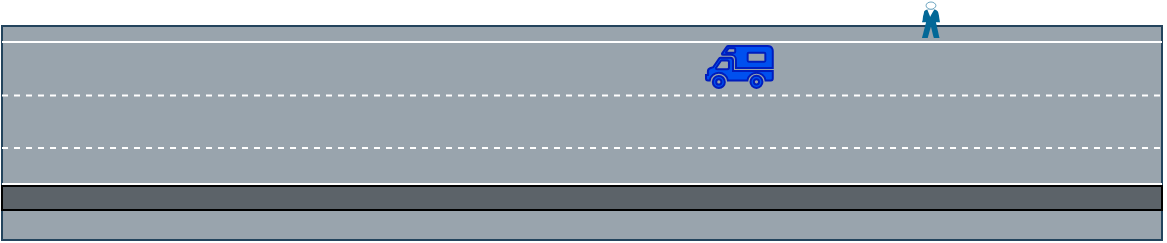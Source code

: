 <mxfile version="20.4.1" type="github">
  <diagram id="EkaKm7KtxDTICqI6jahp" name="第 1 页">
    <mxGraphModel dx="716" dy="399" grid="0" gridSize="10" guides="1" tooltips="1" connect="1" arrows="1" fold="1" page="1" pageScale="1" pageWidth="827" pageHeight="1169" math="0" shadow="0">
      <root>
        <mxCell id="0" />
        <mxCell id="1" parent="0" />
        <mxCell id="GCXEATkM0BUE0gOloB9m-1" value="" style="rounded=0;whiteSpace=wrap;html=1;fillColor=#99A4AD;strokeColor=#23445d;" vertex="1" parent="1">
          <mxGeometry x="100" y="233" width="580" height="107" as="geometry" />
        </mxCell>
        <mxCell id="GCXEATkM0BUE0gOloB9m-2" value="" style="endArrow=none;html=1;rounded=0;exitX=0;exitY=0.25;exitDx=0;exitDy=0;entryX=1;entryY=0.25;entryDx=0;entryDy=0;dashed=1;strokeColor=#FFFFFF;" edge="1" parent="1">
          <mxGeometry width="50" height="50" relative="1" as="geometry">
            <mxPoint x="100" y="267.75" as="sourcePoint" />
            <mxPoint x="680" y="267.75" as="targetPoint" />
            <Array as="points" />
          </mxGeometry>
        </mxCell>
        <mxCell id="GCXEATkM0BUE0gOloB9m-3" value="" style="endArrow=none;html=1;rounded=0;exitX=0;exitY=0.25;exitDx=0;exitDy=0;entryX=1;entryY=0.25;entryDx=0;entryDy=0;dashed=1;strokeColor=#FFFFFF;" edge="1" parent="1">
          <mxGeometry width="50" height="50" relative="1" as="geometry">
            <mxPoint x="100" y="294" as="sourcePoint" />
            <mxPoint x="680" y="294" as="targetPoint" />
            <Array as="points" />
          </mxGeometry>
        </mxCell>
        <mxCell id="GCXEATkM0BUE0gOloB9m-4" value="" style="endArrow=none;html=1;rounded=0;exitX=0;exitY=0.25;exitDx=0;exitDy=0;entryX=1;entryY=0.25;entryDx=0;entryDy=0;strokeColor=#FFFFFF;" edge="1" parent="1">
          <mxGeometry width="50" height="50" relative="1" as="geometry">
            <mxPoint x="100" y="312" as="sourcePoint" />
            <mxPoint x="680" y="312" as="targetPoint" />
            <Array as="points" />
          </mxGeometry>
        </mxCell>
        <mxCell id="GCXEATkM0BUE0gOloB9m-6" value="" style="rounded=0;whiteSpace=wrap;html=1;fillColor=#5C6369;" vertex="1" parent="1">
          <mxGeometry x="100" y="313" width="580" height="12" as="geometry" />
        </mxCell>
        <mxCell id="GCXEATkM0BUE0gOloB9m-7" value="" style="endArrow=none;html=1;rounded=0;exitX=0;exitY=0.25;exitDx=0;exitDy=0;entryX=1;entryY=0.25;entryDx=0;entryDy=0;strokeColor=#FFFFFF;" edge="1" parent="1">
          <mxGeometry width="50" height="50" relative="1" as="geometry">
            <mxPoint x="100" y="241" as="sourcePoint" />
            <mxPoint x="680" y="241" as="targetPoint" />
            <Array as="points" />
          </mxGeometry>
        </mxCell>
        <mxCell id="GCXEATkM0BUE0gOloB9m-9" value="" style="shape=image;html=1;verticalAlign=top;verticalLabelPosition=bottom;labelBackgroundColor=#ffffff;imageAspect=0;aspect=fixed;image=https://cdn4.iconfinder.com/data/icons/transportation-and-vehicle/128/Transportation_And_Vehicle_3-03-128.png;fillColor=#5C6369;imageBackground=none;imageBorder=none;sketch=0;movableLabel=0;" vertex="1" parent="1">
          <mxGeometry x="593" y="236" width="35" height="35" as="geometry" />
        </mxCell>
        <mxCell id="GCXEATkM0BUE0gOloB9m-10" value="" style="shape=image;html=1;verticalAlign=top;verticalLabelPosition=bottom;labelBackgroundColor=#ffffff;imageAspect=0;aspect=fixed;image=https://cdn4.iconfinder.com/data/icons/transportation-and-vehicle/128/Transportation_And_Vehicle_3-03-128.png;fillColor=#5C6369;imageBackground=none;imageBorder=none;sketch=0;movableLabel=0;" vertex="1" parent="1">
          <mxGeometry x="260" y="236" width="35" height="35" as="geometry" />
        </mxCell>
        <mxCell id="GCXEATkM0BUE0gOloB9m-11" value="" style="shape=image;html=1;verticalAlign=top;verticalLabelPosition=bottom;labelBackgroundColor=#ffffff;imageAspect=0;aspect=fixed;image=https://cdn4.iconfinder.com/data/icons/transportation-and-vehicle/128/Transportation_And_Vehicle_3-03-128.png;fillColor=#5C6369;imageBackground=none;imageBorder=none;sketch=0;movableLabel=0;" vertex="1" parent="1">
          <mxGeometry x="159" y="264" width="35" height="35" as="geometry" />
        </mxCell>
        <mxCell id="GCXEATkM0BUE0gOloB9m-12" value="" style="shape=image;html=1;verticalAlign=top;verticalLabelPosition=bottom;labelBackgroundColor=#ffffff;imageAspect=0;aspect=fixed;image=https://cdn4.iconfinder.com/data/icons/transportation-and-vehicle/128/Transportation_And_Vehicle_3-03-128.png;fillColor=#5C6369;imageBackground=none;imageBorder=none;sketch=0;movableLabel=0;treeFolding=0;treeMoving=0;comic=0;" vertex="1" parent="1">
          <mxGeometry x="337" y="264" width="35" height="35" as="geometry" />
        </mxCell>
        <mxCell id="GCXEATkM0BUE0gOloB9m-13" value="" style="shape=mxgraph.signs.sports.rv;html=1;pointerEvents=1;fillColor=#0050ef;strokeColor=#001DBC;verticalLabelPosition=bottom;verticalAlign=top;align=center;sketch=0;flipH=1;fontColor=#ffffff;" vertex="1" parent="1">
          <mxGeometry x="452" y="243" width="33.53" height="21" as="geometry" />
        </mxCell>
        <mxCell id="GCXEATkM0BUE0gOloB9m-22" value="" style="shape=mxgraph.cisco.people.standing_man;html=1;pointerEvents=1;dashed=0;fillColor=#036897;strokeColor=#ffffff;strokeWidth=2;verticalLabelPosition=bottom;verticalAlign=top;align=center;outlineConnect=0;labelBackgroundColor=#FF33C9;sketch=0;fontColor=#FF30D6;" vertex="1" parent="1">
          <mxGeometry x="560" y="221" width="9" height="18" as="geometry" />
        </mxCell>
      </root>
    </mxGraphModel>
  </diagram>
</mxfile>

